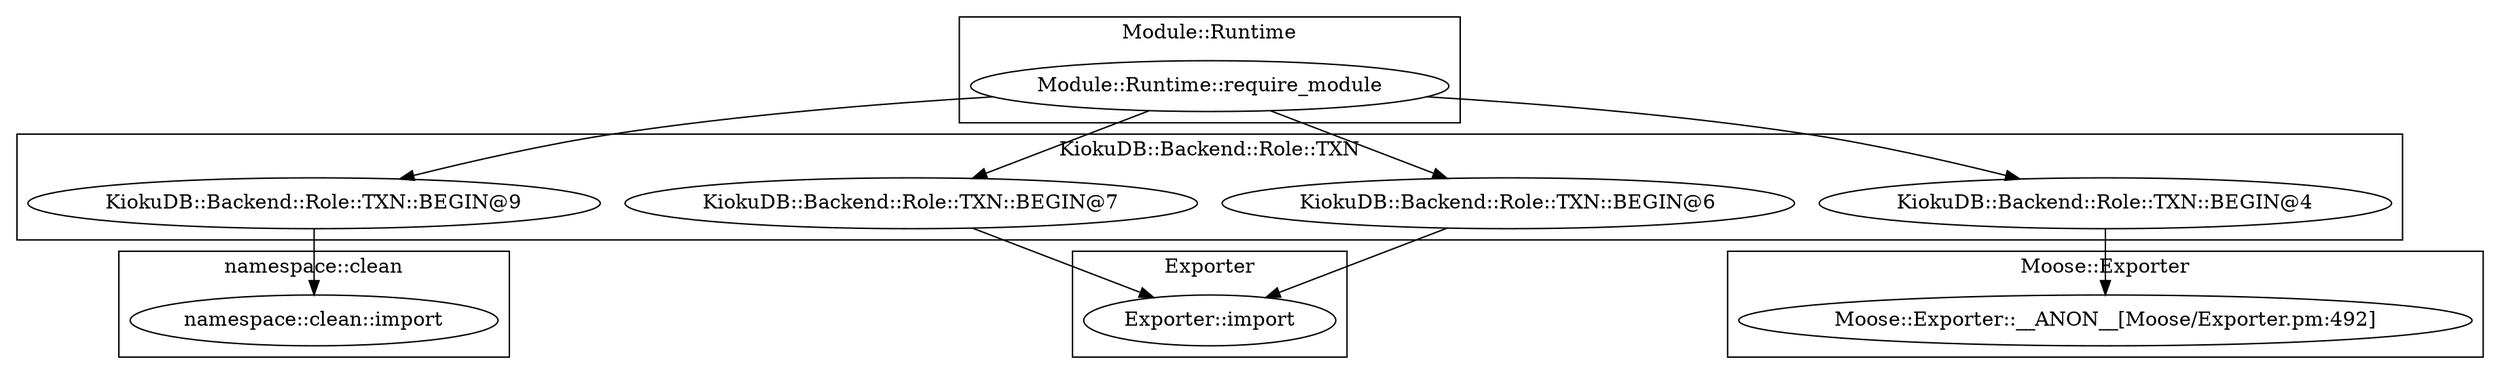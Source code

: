 digraph {
graph [overlap=false]
subgraph cluster_namespace_clean {
	label="namespace::clean";
	"namespace::clean::import";
}
subgraph cluster_Module_Runtime {
	label="Module::Runtime";
	"Module::Runtime::require_module";
}
subgraph cluster_Exporter {
	label="Exporter";
	"Exporter::import";
}
subgraph cluster_KiokuDB_Backend_Role_TXN {
	label="KiokuDB::Backend::Role::TXN";
	"KiokuDB::Backend::Role::TXN::BEGIN@9";
	"KiokuDB::Backend::Role::TXN::BEGIN@7";
	"KiokuDB::Backend::Role::TXN::BEGIN@4";
	"KiokuDB::Backend::Role::TXN::BEGIN@6";
}
subgraph cluster_Moose_Exporter {
	label="Moose::Exporter";
	"Moose::Exporter::__ANON__[Moose/Exporter.pm:492]";
}
"Module::Runtime::require_module" -> "KiokuDB::Backend::Role::TXN::BEGIN@6";
"KiokuDB::Backend::Role::TXN::BEGIN@9" -> "namespace::clean::import";
"Module::Runtime::require_module" -> "KiokuDB::Backend::Role::TXN::BEGIN@4";
"KiokuDB::Backend::Role::TXN::BEGIN@4" -> "Moose::Exporter::__ANON__[Moose/Exporter.pm:492]";
"KiokuDB::Backend::Role::TXN::BEGIN@6" -> "Exporter::import";
"KiokuDB::Backend::Role::TXN::BEGIN@7" -> "Exporter::import";
"Module::Runtime::require_module" -> "KiokuDB::Backend::Role::TXN::BEGIN@7";
"Module::Runtime::require_module" -> "KiokuDB::Backend::Role::TXN::BEGIN@9";
}
